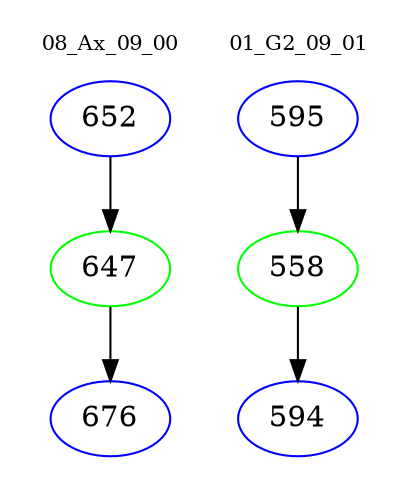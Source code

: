 digraph{
subgraph cluster_0 {
color = white
label = "08_Ax_09_00";
fontsize=10;
T0_652 [label="652", color="blue"]
T0_652 -> T0_647 [color="black"]
T0_647 [label="647", color="green"]
T0_647 -> T0_676 [color="black"]
T0_676 [label="676", color="blue"]
}
subgraph cluster_1 {
color = white
label = "01_G2_09_01";
fontsize=10;
T1_595 [label="595", color="blue"]
T1_595 -> T1_558 [color="black"]
T1_558 [label="558", color="green"]
T1_558 -> T1_594 [color="black"]
T1_594 [label="594", color="blue"]
}
}
